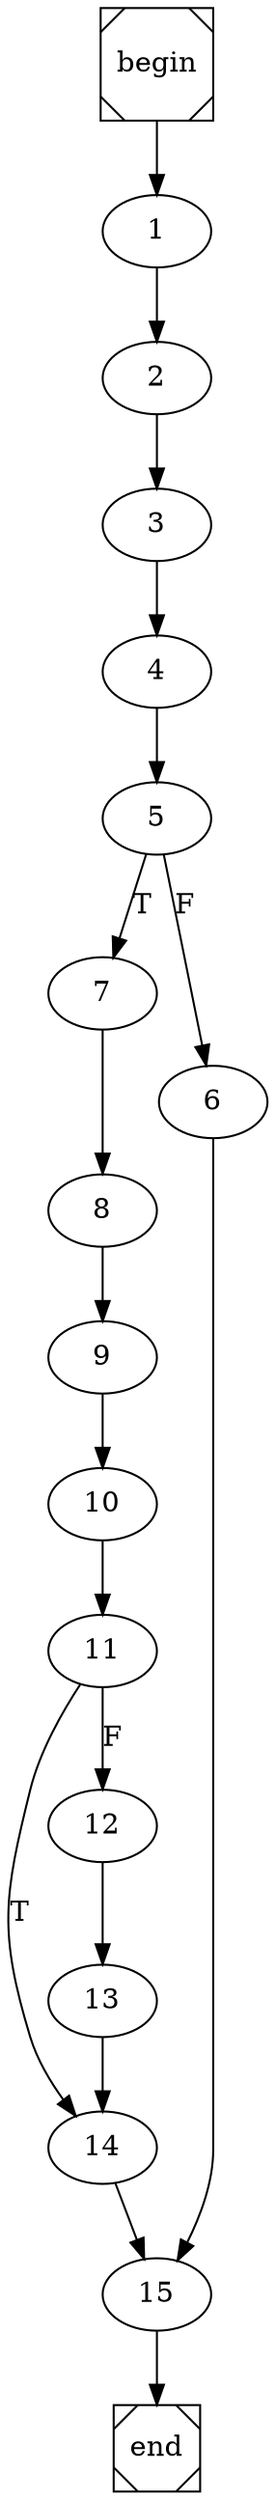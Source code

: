 digraph cfg {
	begin [shape=Msquare];
	end [shape=Msquare];
	begin -> 1;	1 -> 2;	2 -> 3;	3 -> 4;	4 -> 5;	5 -> 7[label=T];	5 -> 6[label=F];	6 -> 15;	7 -> 8;	8 -> 9;	9 -> 10;	10 -> 11;	11 -> 14[label=T];	11 -> 12[label=F];	12 -> 13;	13 -> 14;	14 -> 15;	15 -> end;}
